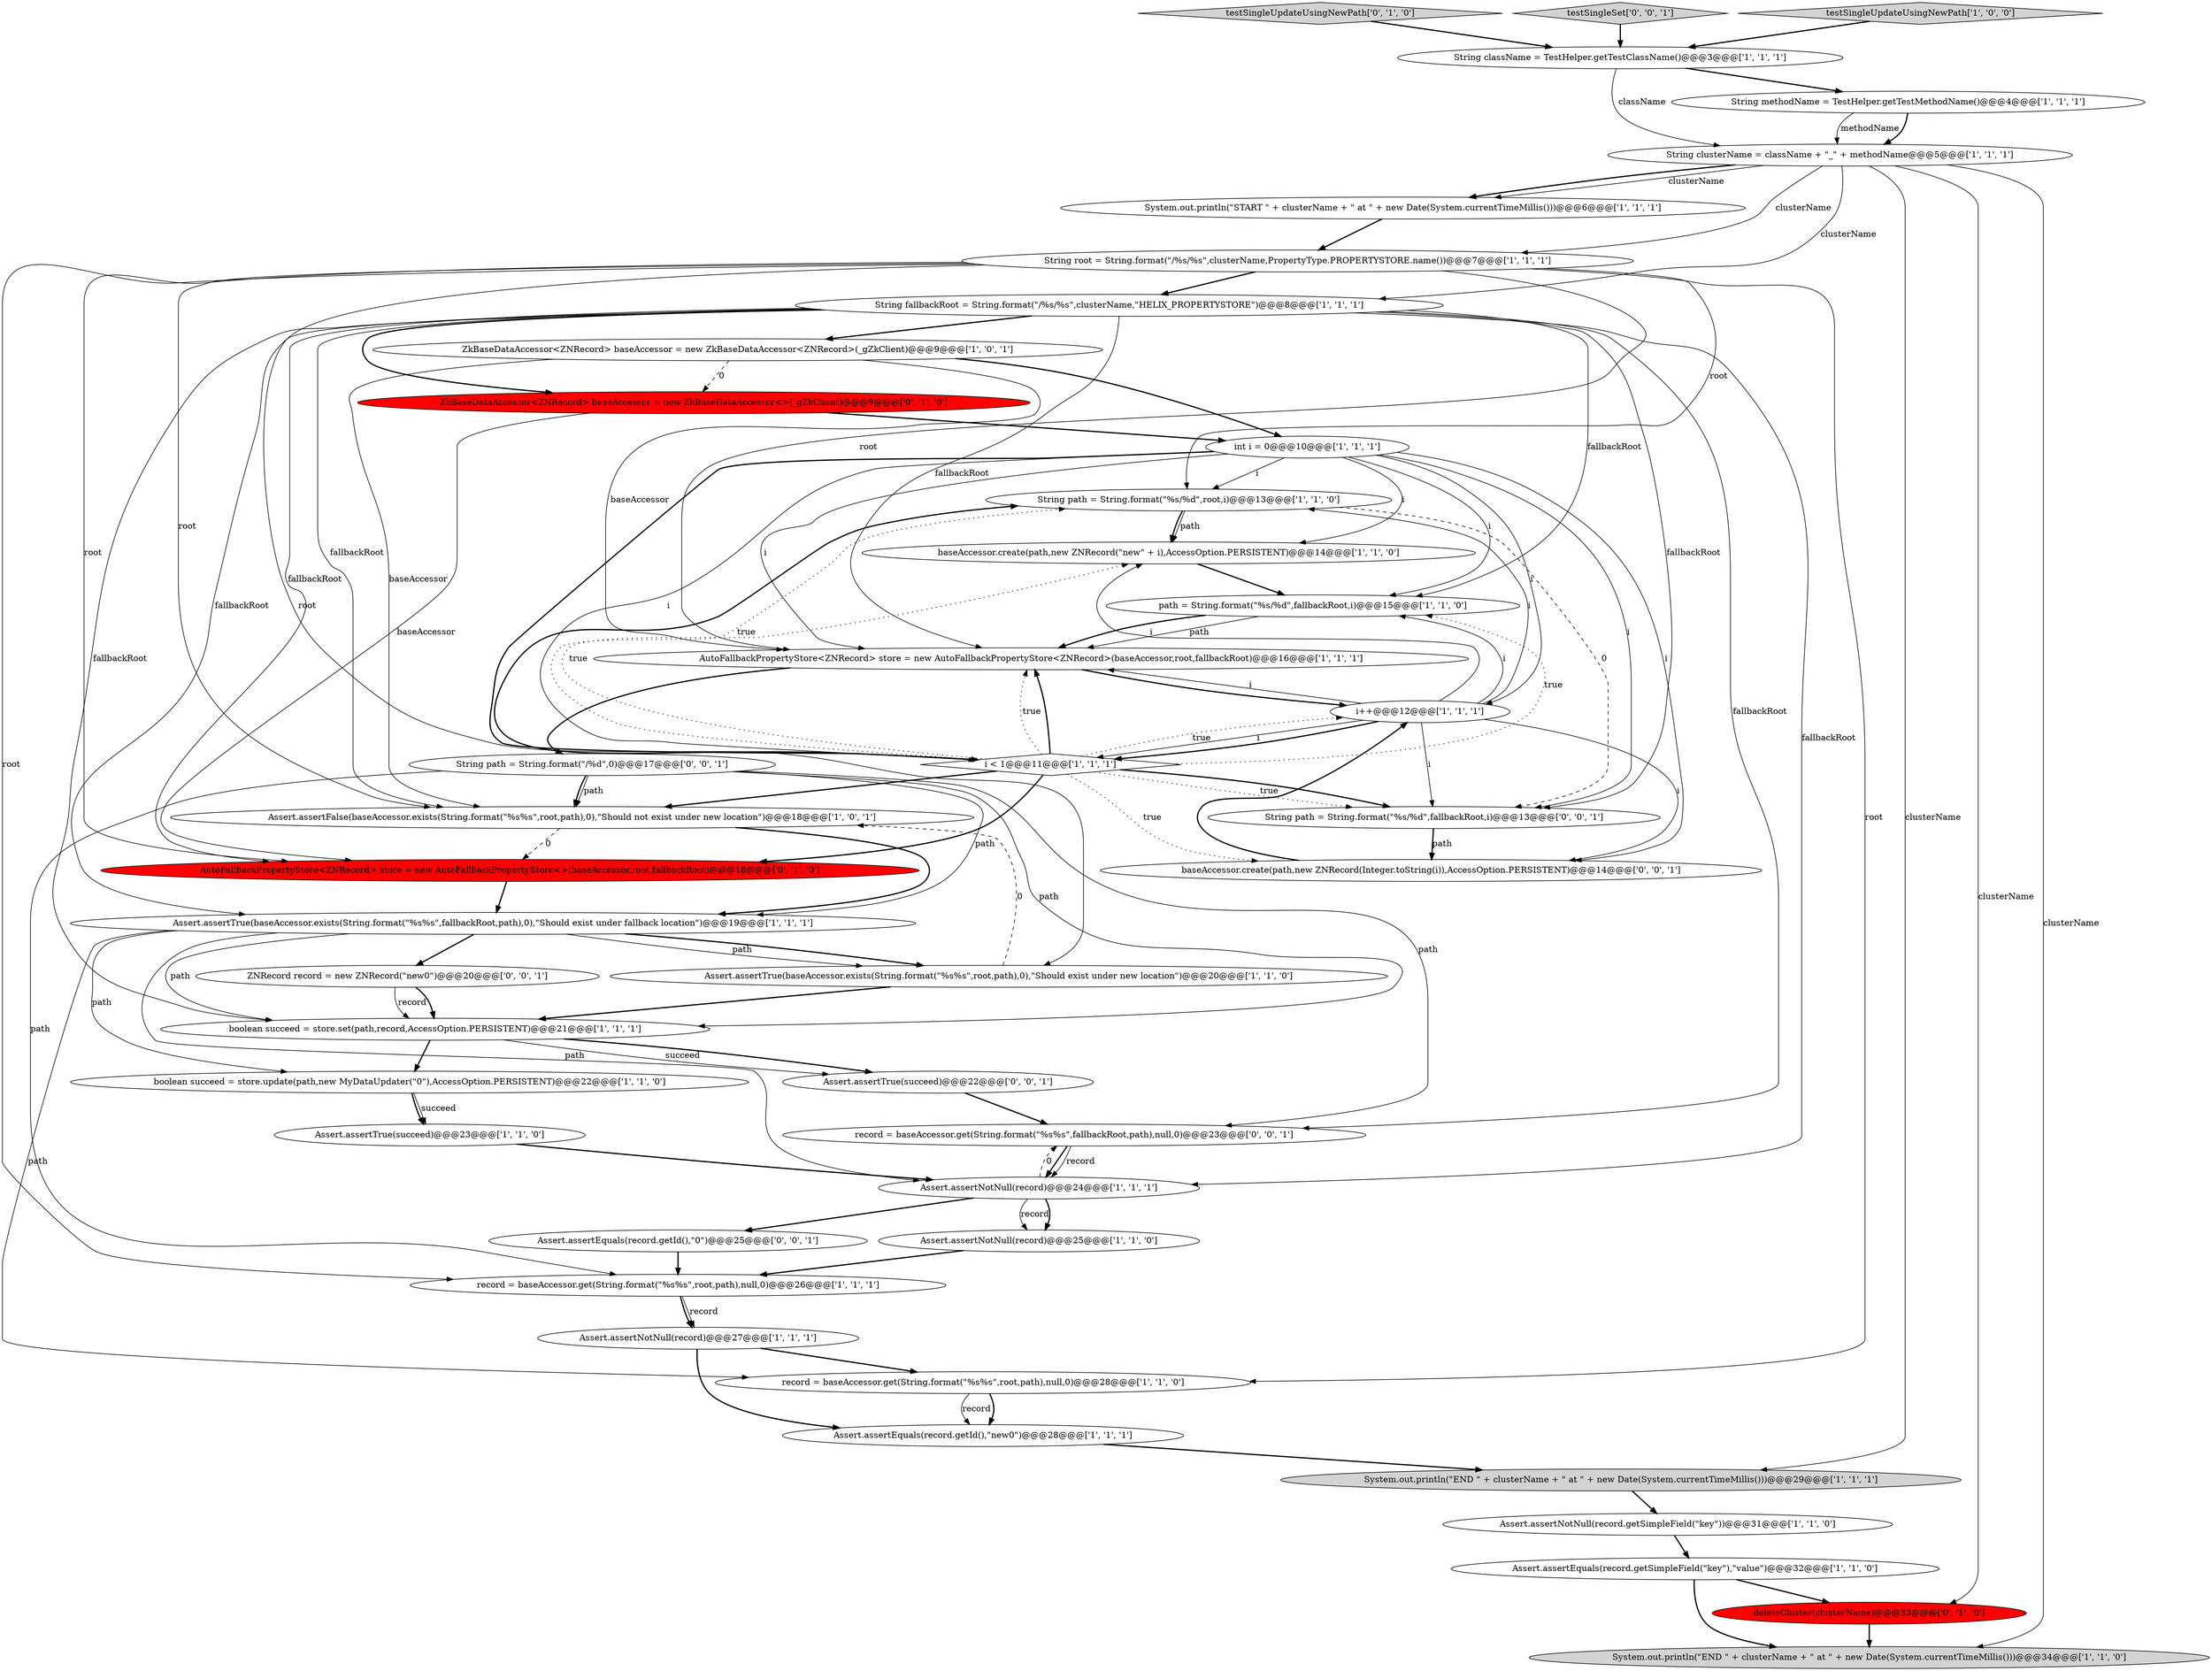 digraph {
10 [style = filled, label = "String root = String.format(\"/%s/%s\",clusterName,PropertyType.PROPERTYSTORE.name())@@@7@@@['1', '1', '1']", fillcolor = white, shape = ellipse image = "AAA0AAABBB1BBB"];
7 [style = filled, label = "String path = String.format(\"%s/%d\",root,i)@@@13@@@['1', '1', '0']", fillcolor = white, shape = ellipse image = "AAA0AAABBB1BBB"];
9 [style = filled, label = "AutoFallbackPropertyStore<ZNRecord> store = new AutoFallbackPropertyStore<ZNRecord>(baseAccessor,root,fallbackRoot)@@@16@@@['1', '1', '1']", fillcolor = white, shape = ellipse image = "AAA0AAABBB1BBB"];
8 [style = filled, label = "String fallbackRoot = String.format(\"/%s/%s\",clusterName,\"HELIX_PROPERTYSTORE\")@@@8@@@['1', '1', '1']", fillcolor = white, shape = ellipse image = "AAA0AAABBB1BBB"];
28 [style = filled, label = "ZkBaseDataAccessor<ZNRecord> baseAccessor = new ZkBaseDataAccessor<ZNRecord>(_gZkClient)@@@9@@@['1', '0', '1']", fillcolor = white, shape = ellipse image = "AAA0AAABBB1BBB"];
24 [style = filled, label = "String className = TestHelper.getTestClassName()@@@3@@@['1', '1', '1']", fillcolor = white, shape = ellipse image = "AAA0AAABBB1BBB"];
25 [style = filled, label = "Assert.assertNotNull(record)@@@27@@@['1', '1', '1']", fillcolor = white, shape = ellipse image = "AAA0AAABBB1BBB"];
26 [style = filled, label = "Assert.assertEquals(record.getSimpleField(\"key\"),\"value\")@@@32@@@['1', '1', '0']", fillcolor = white, shape = ellipse image = "AAA0AAABBB1BBB"];
32 [style = filled, label = "AutoFallbackPropertyStore<ZNRecord> store = new AutoFallbackPropertyStore<>(baseAccessor,root,fallbackRoot)@@@18@@@['0', '1', '0']", fillcolor = red, shape = ellipse image = "AAA1AAABBB2BBB"];
39 [style = filled, label = "Assert.assertTrue(succeed)@@@22@@@['0', '0', '1']", fillcolor = white, shape = ellipse image = "AAA0AAABBB3BBB"];
35 [style = filled, label = "String path = String.format(\"/%d\",0)@@@17@@@['0', '0', '1']", fillcolor = white, shape = ellipse image = "AAA0AAABBB3BBB"];
13 [style = filled, label = "System.out.println(\"END \" + clusterName + \" at \" + new Date(System.currentTimeMillis()))@@@29@@@['1', '1', '1']", fillcolor = lightgray, shape = ellipse image = "AAA0AAABBB1BBB"];
1 [style = filled, label = "boolean succeed = store.update(path,new MyDataUpdater(\"0\"),AccessOption.PERSISTENT)@@@22@@@['1', '1', '0']", fillcolor = white, shape = ellipse image = "AAA0AAABBB1BBB"];
30 [style = filled, label = "Assert.assertTrue(baseAccessor.exists(String.format(\"%s%s\",root,path),0),\"Should exist under new location\")@@@20@@@['1', '1', '0']", fillcolor = white, shape = ellipse image = "AAA0AAABBB1BBB"];
38 [style = filled, label = "record = baseAccessor.get(String.format(\"%s%s\",fallbackRoot,path),null,0)@@@23@@@['0', '0', '1']", fillcolor = white, shape = ellipse image = "AAA0AAABBB3BBB"];
11 [style = filled, label = "Assert.assertEquals(record.getId(),\"new0\")@@@28@@@['1', '1', '1']", fillcolor = white, shape = ellipse image = "AAA0AAABBB1BBB"];
15 [style = filled, label = "baseAccessor.create(path,new ZNRecord(\"new\" + i),AccessOption.PERSISTENT)@@@14@@@['1', '1', '0']", fillcolor = white, shape = ellipse image = "AAA0AAABBB1BBB"];
34 [style = filled, label = "deleteCluster(clusterName)@@@33@@@['0', '1', '0']", fillcolor = red, shape = ellipse image = "AAA1AAABBB2BBB"];
2 [style = filled, label = "Assert.assertNotNull(record)@@@25@@@['1', '1', '0']", fillcolor = white, shape = ellipse image = "AAA0AAABBB1BBB"];
3 [style = filled, label = "System.out.println(\"END \" + clusterName + \" at \" + new Date(System.currentTimeMillis()))@@@34@@@['1', '1', '0']", fillcolor = lightgray, shape = ellipse image = "AAA0AAABBB1BBB"];
42 [style = filled, label = "String path = String.format(\"%s/%d\",fallbackRoot,i)@@@13@@@['0', '0', '1']", fillcolor = white, shape = ellipse image = "AAA0AAABBB3BBB"];
33 [style = filled, label = "ZkBaseDataAccessor<ZNRecord> baseAccessor = new ZkBaseDataAccessor<>(_gZkClient)@@@9@@@['0', '1', '0']", fillcolor = red, shape = ellipse image = "AAA1AAABBB2BBB"];
27 [style = filled, label = "Assert.assertFalse(baseAccessor.exists(String.format(\"%s%s\",root,path),0),\"Should not exist under new location\")@@@18@@@['1', '0', '1']", fillcolor = white, shape = ellipse image = "AAA0AAABBB1BBB"];
31 [style = filled, label = "testSingleUpdateUsingNewPath['0', '1', '0']", fillcolor = lightgray, shape = diamond image = "AAA0AAABBB2BBB"];
19 [style = filled, label = "boolean succeed = store.set(path,record,AccessOption.PERSISTENT)@@@21@@@['1', '1', '1']", fillcolor = white, shape = ellipse image = "AAA0AAABBB1BBB"];
14 [style = filled, label = "record = baseAccessor.get(String.format(\"%s%s\",root,path),null,0)@@@28@@@['1', '1', '0']", fillcolor = white, shape = ellipse image = "AAA0AAABBB1BBB"];
36 [style = filled, label = "testSingleSet['0', '0', '1']", fillcolor = lightgray, shape = diamond image = "AAA0AAABBB3BBB"];
12 [style = filled, label = "String clusterName = className + \"_\" + methodName@@@5@@@['1', '1', '1']", fillcolor = white, shape = ellipse image = "AAA0AAABBB1BBB"];
6 [style = filled, label = "testSingleUpdateUsingNewPath['1', '0', '0']", fillcolor = lightgray, shape = diamond image = "AAA0AAABBB1BBB"];
5 [style = filled, label = "System.out.println(\"START \" + clusterName + \" at \" + new Date(System.currentTimeMillis()))@@@6@@@['1', '1', '1']", fillcolor = white, shape = ellipse image = "AAA0AAABBB1BBB"];
22 [style = filled, label = "String methodName = TestHelper.getTestMethodName()@@@4@@@['1', '1', '1']", fillcolor = white, shape = ellipse image = "AAA0AAABBB1BBB"];
16 [style = filled, label = "i++@@@12@@@['1', '1', '1']", fillcolor = white, shape = ellipse image = "AAA0AAABBB1BBB"];
37 [style = filled, label = "ZNRecord record = new ZNRecord(\"new0\")@@@20@@@['0', '0', '1']", fillcolor = white, shape = ellipse image = "AAA0AAABBB3BBB"];
23 [style = filled, label = "record = baseAccessor.get(String.format(\"%s%s\",root,path),null,0)@@@26@@@['1', '1', '1']", fillcolor = white, shape = ellipse image = "AAA0AAABBB1BBB"];
21 [style = filled, label = "i < 1@@@11@@@['1', '1', '1']", fillcolor = white, shape = diamond image = "AAA0AAABBB1BBB"];
17 [style = filled, label = "Assert.assertTrue(baseAccessor.exists(String.format(\"%s%s\",fallbackRoot,path),0),\"Should exist under fallback location\")@@@19@@@['1', '1', '1']", fillcolor = white, shape = ellipse image = "AAA0AAABBB1BBB"];
18 [style = filled, label = "Assert.assertNotNull(record)@@@24@@@['1', '1', '1']", fillcolor = white, shape = ellipse image = "AAA0AAABBB1BBB"];
20 [style = filled, label = "Assert.assertNotNull(record.getSimpleField(\"key\"))@@@31@@@['1', '1', '0']", fillcolor = white, shape = ellipse image = "AAA0AAABBB1BBB"];
4 [style = filled, label = "int i = 0@@@10@@@['1', '1', '1']", fillcolor = white, shape = ellipse image = "AAA0AAABBB1BBB"];
41 [style = filled, label = "baseAccessor.create(path,new ZNRecord(Integer.toString(i)),AccessOption.PERSISTENT)@@@14@@@['0', '0', '1']", fillcolor = white, shape = ellipse image = "AAA0AAABBB3BBB"];
29 [style = filled, label = "Assert.assertTrue(succeed)@@@23@@@['1', '1', '0']", fillcolor = white, shape = ellipse image = "AAA0AAABBB1BBB"];
40 [style = filled, label = "Assert.assertEquals(record.getId(),\"0\")@@@25@@@['0', '0', '1']", fillcolor = white, shape = ellipse image = "AAA0AAABBB3BBB"];
0 [style = filled, label = "path = String.format(\"%s/%d\",fallbackRoot,i)@@@15@@@['1', '1', '0']", fillcolor = white, shape = ellipse image = "AAA0AAABBB1BBB"];
42->41 [style = solid, label="path"];
42->41 [style = bold, label=""];
21->42 [style = bold, label=""];
12->5 [style = bold, label=""];
16->42 [style = solid, label="i"];
19->39 [style = solid, label="succeed"];
21->15 [style = dotted, label="true"];
8->38 [style = solid, label="fallbackRoot"];
20->26 [style = bold, label=""];
26->34 [style = bold, label=""];
16->9 [style = solid, label="i"];
37->19 [style = solid, label="record"];
25->14 [style = bold, label=""];
16->15 [style = solid, label="i"];
10->9 [style = solid, label="root"];
9->35 [style = bold, label=""];
9->16 [style = bold, label=""];
40->23 [style = bold, label=""];
29->18 [style = bold, label=""];
7->42 [style = dashed, label="0"];
17->18 [style = solid, label="path"];
28->9 [style = solid, label="baseAccessor"];
8->17 [style = solid, label="fallbackRoot"];
2->23 [style = bold, label=""];
10->23 [style = solid, label="root"];
19->1 [style = bold, label=""];
36->24 [style = bold, label=""];
10->8 [style = bold, label=""];
4->15 [style = solid, label="i"];
15->0 [style = bold, label=""];
21->7 [style = dotted, label="true"];
11->13 [style = bold, label=""];
12->5 [style = solid, label="clusterName"];
27->17 [style = bold, label=""];
39->38 [style = bold, label=""];
33->32 [style = solid, label="baseAccessor"];
1->29 [style = solid, label="succeed"];
14->11 [style = bold, label=""];
16->7 [style = solid, label="i"];
5->10 [style = bold, label=""];
8->28 [style = bold, label=""];
23->25 [style = bold, label=""];
21->42 [style = dotted, label="true"];
28->33 [style = dashed, label="0"];
10->32 [style = solid, label="root"];
16->21 [style = solid, label="i"];
21->0 [style = dotted, label="true"];
18->2 [style = solid, label="record"];
8->27 [style = solid, label="fallbackRoot"];
30->27 [style = dashed, label="0"];
4->21 [style = bold, label=""];
19->39 [style = bold, label=""];
17->30 [style = solid, label="path"];
17->37 [style = bold, label=""];
35->27 [style = solid, label="path"];
24->12 [style = solid, label="className"];
14->11 [style = solid, label="record"];
30->19 [style = bold, label=""];
21->9 [style = bold, label=""];
38->18 [style = bold, label=""];
21->9 [style = dotted, label="true"];
35->17 [style = solid, label="path"];
10->27 [style = solid, label="root"];
12->34 [style = solid, label="clusterName"];
16->41 [style = solid, label="i"];
17->14 [style = solid, label="path"];
4->21 [style = solid, label="i"];
8->42 [style = solid, label="fallbackRoot"];
12->8 [style = solid, label="clusterName"];
21->7 [style = bold, label=""];
4->0 [style = solid, label="i"];
21->16 [style = dotted, label="true"];
32->17 [style = bold, label=""];
22->12 [style = solid, label="methodName"];
16->0 [style = solid, label="i"];
4->7 [style = solid, label="i"];
8->19 [style = solid, label="fallbackRoot"];
8->33 [style = bold, label=""];
4->9 [style = solid, label="i"];
10->7 [style = solid, label="root"];
4->42 [style = solid, label="i"];
21->27 [style = bold, label=""];
26->3 [style = bold, label=""];
31->24 [style = bold, label=""];
18->40 [style = bold, label=""];
33->4 [style = bold, label=""];
23->25 [style = solid, label="record"];
4->41 [style = solid, label="i"];
6->24 [style = bold, label=""];
38->18 [style = solid, label="record"];
12->3 [style = solid, label="clusterName"];
21->41 [style = dotted, label="true"];
4->16 [style = solid, label="i"];
35->19 [style = solid, label="path"];
27->32 [style = dashed, label="0"];
12->10 [style = solid, label="clusterName"];
7->15 [style = bold, label=""];
41->16 [style = bold, label=""];
1->29 [style = bold, label=""];
8->0 [style = solid, label="fallbackRoot"];
17->1 [style = solid, label="path"];
0->9 [style = bold, label=""];
35->27 [style = bold, label=""];
8->9 [style = solid, label="fallbackRoot"];
17->19 [style = solid, label="path"];
10->30 [style = solid, label="root"];
8->32 [style = solid, label="fallbackRoot"];
17->30 [style = bold, label=""];
18->2 [style = bold, label=""];
24->22 [style = bold, label=""];
18->38 [style = dashed, label="0"];
7->15 [style = solid, label="path"];
35->23 [style = solid, label="path"];
28->27 [style = solid, label="baseAccessor"];
12->13 [style = solid, label="clusterName"];
34->3 [style = bold, label=""];
25->11 [style = bold, label=""];
22->12 [style = bold, label=""];
16->21 [style = bold, label=""];
21->32 [style = bold, label=""];
8->18 [style = solid, label="fallbackRoot"];
35->38 [style = solid, label="path"];
37->19 [style = bold, label=""];
0->9 [style = solid, label="path"];
10->14 [style = solid, label="root"];
28->4 [style = bold, label=""];
13->20 [style = bold, label=""];
}

